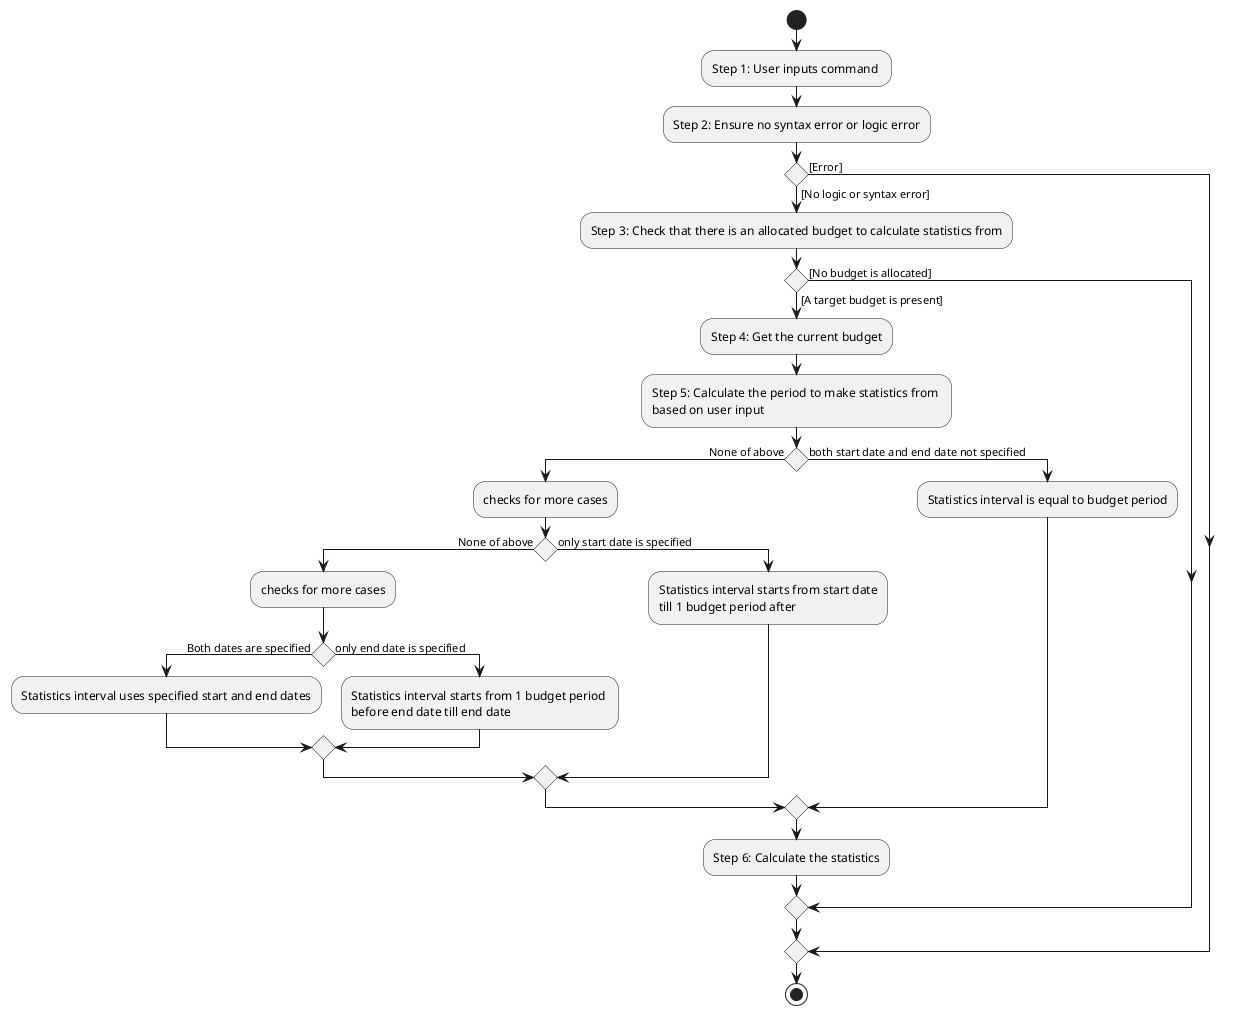 @startuml
start
:Step 1: User inputs command ;
:Step 2: Ensure no syntax error or logic error;
if () then ([No logic or syntax error])
:Step 3: Check that there is an allocated budget to calculate statistics from;
if () then ([A target budget is present])
:Step 4: Get the current budget;
:Step 5: Calculate the period to make statistics from \nbased on user input;
if () then (None of above)
    :checks for more cases;
    if () then (None of above)
        :checks for more cases;
        if () then (Both dates are specified)
            :Statistics interval uses specified start and end dates;
        else (only end date is specified);
            :Statistics interval starts from 1 budget period \nbefore end date till end date;
        endif;
    else (only start date is specified);
        :Statistics interval starts from start date\ntill 1 budget period after;
    endif;
else (both start date and end date not specified)
    :Statistics interval is equal to budget period;
endif;
:Step 6: Calculate the statistics;
else ([No budget is allocated])
endif
else ([Error])
endif
stop
@enduml